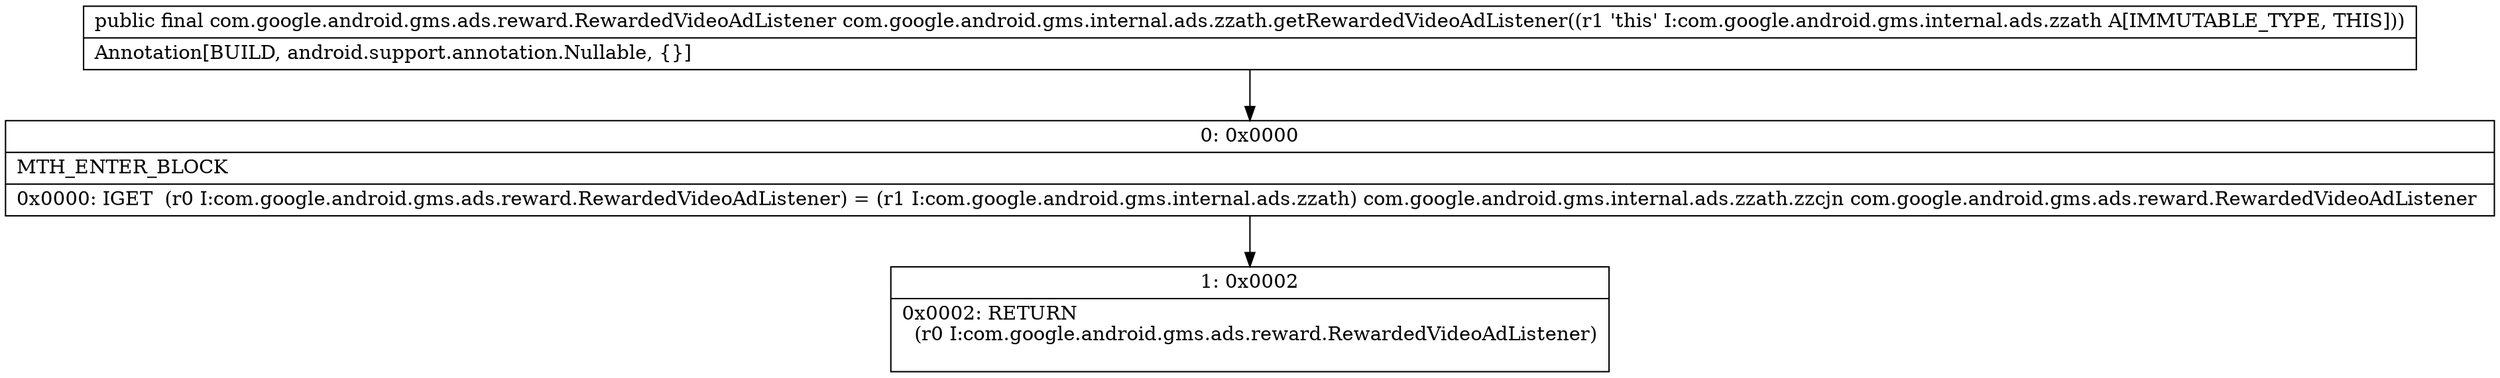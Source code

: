 digraph "CFG forcom.google.android.gms.internal.ads.zzath.getRewardedVideoAdListener()Lcom\/google\/android\/gms\/ads\/reward\/RewardedVideoAdListener;" {
Node_0 [shape=record,label="{0\:\ 0x0000|MTH_ENTER_BLOCK\l|0x0000: IGET  (r0 I:com.google.android.gms.ads.reward.RewardedVideoAdListener) = (r1 I:com.google.android.gms.internal.ads.zzath) com.google.android.gms.internal.ads.zzath.zzcjn com.google.android.gms.ads.reward.RewardedVideoAdListener \l}"];
Node_1 [shape=record,label="{1\:\ 0x0002|0x0002: RETURN  \l  (r0 I:com.google.android.gms.ads.reward.RewardedVideoAdListener)\l \l}"];
MethodNode[shape=record,label="{public final com.google.android.gms.ads.reward.RewardedVideoAdListener com.google.android.gms.internal.ads.zzath.getRewardedVideoAdListener((r1 'this' I:com.google.android.gms.internal.ads.zzath A[IMMUTABLE_TYPE, THIS]))  | Annotation[BUILD, android.support.annotation.Nullable, \{\}]\l}"];
MethodNode -> Node_0;
Node_0 -> Node_1;
}

